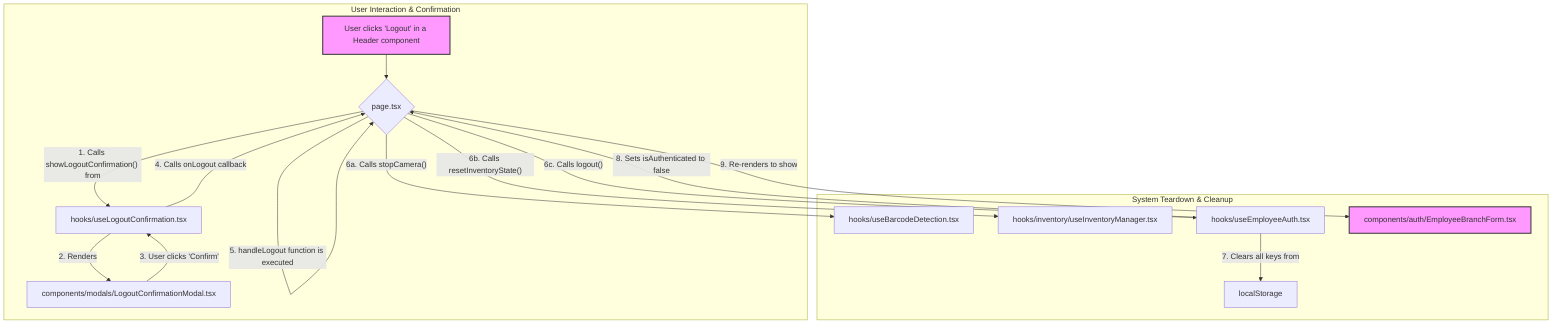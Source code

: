 graph TD
    subgraph "User Interaction & Confirmation"
        A[User clicks 'Logout' in a Header component] --> B{page.tsx};
        B -- 1. Calls showLogoutConfirmation() from --> C[hooks/useLogoutConfirmation.tsx];
        C -- 2. Renders --> D[components/modals/LogoutConfirmationModal.tsx];
        D -- 3. User clicks 'Confirm' --> C;
        C -- 4. Calls onLogout callback --> B;
    end
    
    subgraph "System Teardown & Cleanup"
        B -- 5. handleLogout function is executed --> B;
        B -- 6a. Calls stopCamera() --> E[hooks/useBarcodeDetection.tsx];
        B -- 6b. Calls resetInventoryState() --> F[hooks/inventory/useInventoryManager.tsx];
        B -- 6c. Calls logout() --> G[hooks/useEmployeeAuth.tsx];
        G -- 7. Clears all keys from --> H[localStorage];
        G -- 8. Sets isAuthenticated to false --> B;
        B -- 9. Re-renders to show --> I[components/auth/EmployeeBranchForm.tsx];
    end
    
    style A fill:#f9f,stroke:#333,stroke-width:2px
    style I fill:#f9f,stroke:#333,stroke-width:2px